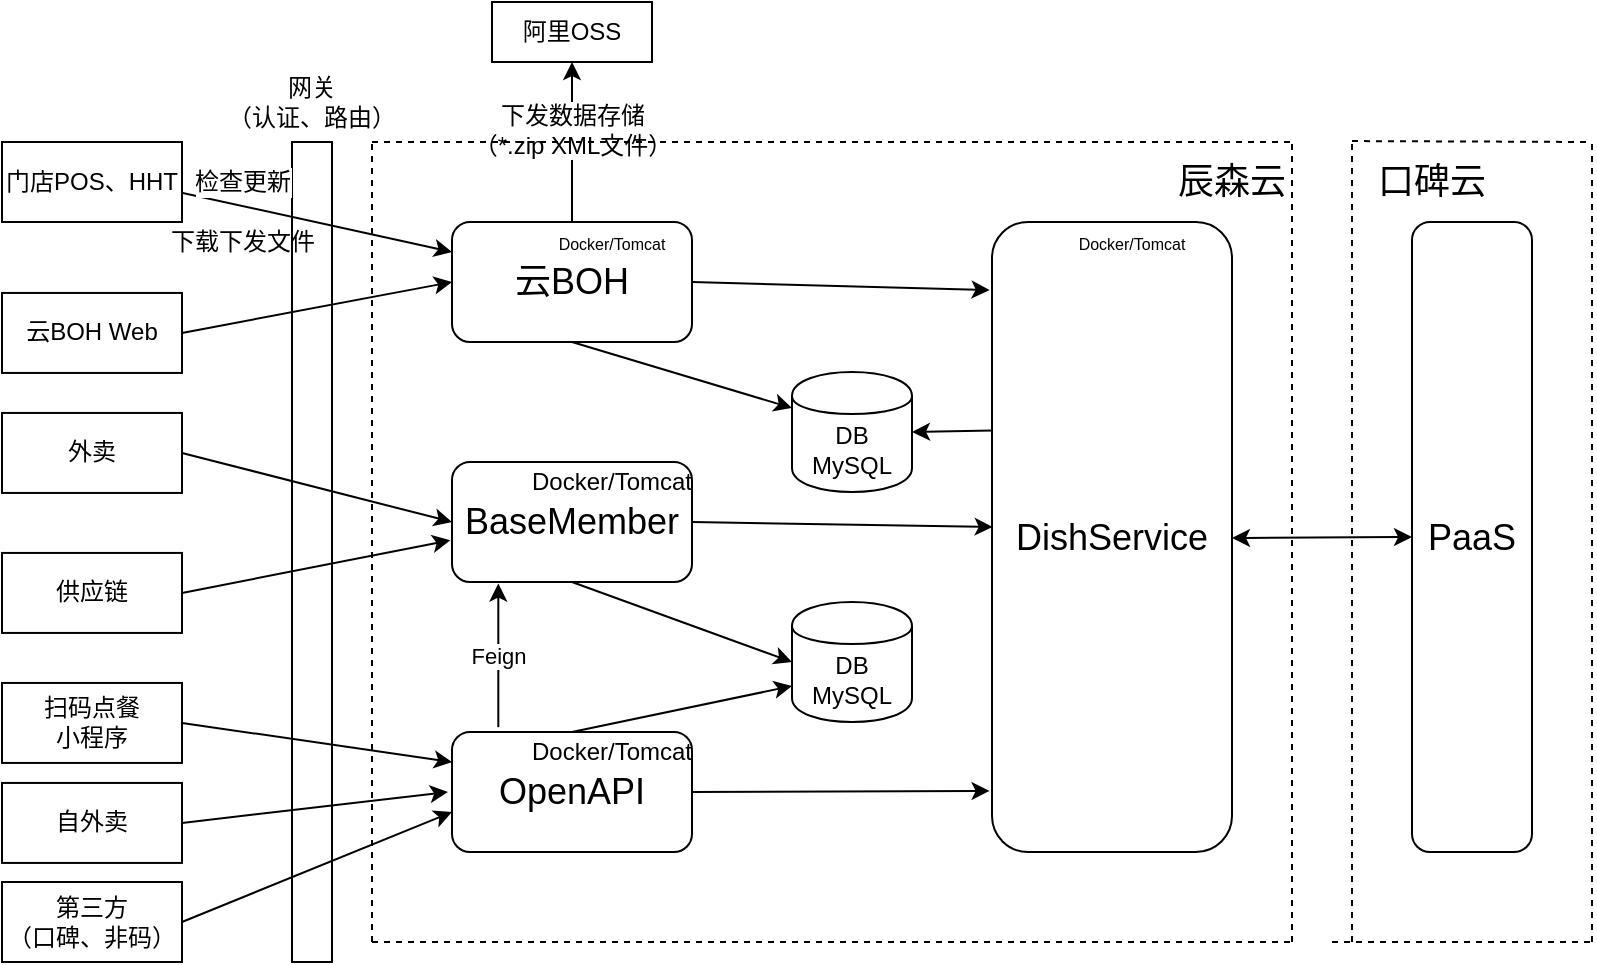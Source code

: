 <mxfile version="12.9.6" type="github">
  <diagram id="JYV548CYXWIpr-VKd4Yt" name="Page-1">
    <mxGraphModel dx="892" dy="498" grid="1" gridSize="10" guides="1" tooltips="1" connect="1" arrows="1" fold="1" page="1" pageScale="1" pageWidth="827" pageHeight="1169" math="0" shadow="0">
      <root>
        <mxCell id="0" />
        <mxCell id="1" parent="0" />
        <mxCell id="UL94JRI4lYugeWnxYpsU-2" value="DB&lt;br&gt;MySQL" style="shape=cylinder;whiteSpace=wrap;html=1;boundedLbl=1;backgroundOutline=1;" parent="1" vertex="1">
          <mxGeometry x="500" y="335" width="60" height="60" as="geometry" />
        </mxCell>
        <mxCell id="UL94JRI4lYugeWnxYpsU-19" value="&lt;font style=&quot;font-size: 18px&quot;&gt;BaseMember&lt;/font&gt;" style="rounded=1;whiteSpace=wrap;html=1;" parent="1" vertex="1">
          <mxGeometry x="330" y="265" width="120" height="60" as="geometry" />
        </mxCell>
        <mxCell id="UL94JRI4lYugeWnxYpsU-20" value="&lt;font style=&quot;font-size: 18px&quot;&gt;OpenAPI&lt;/font&gt;" style="rounded=1;whiteSpace=wrap;html=1;" parent="1" vertex="1">
          <mxGeometry x="330" y="400" width="120" height="60" as="geometry" />
        </mxCell>
        <mxCell id="UL94JRI4lYugeWnxYpsU-21" value="" style="endArrow=classic;html=1;exitX=0.25;exitY=0;exitDx=0;exitDy=0;entryX=0;entryY=0.7;entryDx=0;entryDy=0;" parent="1" source="UL94JRI4lYugeWnxYpsU-25" target="UL94JRI4lYugeWnxYpsU-2" edge="1">
          <mxGeometry width="50" height="50" relative="1" as="geometry">
            <mxPoint x="550" y="375" as="sourcePoint" />
            <mxPoint x="600" y="325" as="targetPoint" />
          </mxGeometry>
        </mxCell>
        <mxCell id="UL94JRI4lYugeWnxYpsU-22" value="" style="endArrow=classic;html=1;exitX=0.5;exitY=1;exitDx=0;exitDy=0;entryX=0;entryY=0.5;entryDx=0;entryDy=0;" parent="1" source="UL94JRI4lYugeWnxYpsU-19" target="UL94JRI4lYugeWnxYpsU-2" edge="1">
          <mxGeometry width="50" height="50" relative="1" as="geometry">
            <mxPoint x="550" y="375" as="sourcePoint" />
            <mxPoint x="600" y="325" as="targetPoint" />
          </mxGeometry>
        </mxCell>
        <mxCell id="UL94JRI4lYugeWnxYpsU-23" value="Feign" style="endArrow=classic;html=1;exitX=0.193;exitY=-0.04;exitDx=0;exitDy=0;exitPerimeter=0;entryX=0.193;entryY=1.013;entryDx=0;entryDy=0;entryPerimeter=0;" parent="1" source="UL94JRI4lYugeWnxYpsU-20" target="UL94JRI4lYugeWnxYpsU-19" edge="1">
          <mxGeometry width="50" height="50" relative="1" as="geometry">
            <mxPoint x="550" y="375" as="sourcePoint" />
            <mxPoint x="600" y="325" as="targetPoint" />
          </mxGeometry>
        </mxCell>
        <mxCell id="UL94JRI4lYugeWnxYpsU-24" value="Docker/Tomcat" style="text;html=1;strokeColor=none;fillColor=none;align=center;verticalAlign=middle;whiteSpace=wrap;rounded=0;" parent="1" vertex="1">
          <mxGeometry x="370" y="265" width="80" height="20" as="geometry" />
        </mxCell>
        <mxCell id="UL94JRI4lYugeWnxYpsU-25" value="Docker/Tomcat" style="text;html=1;strokeColor=none;fillColor=none;align=center;verticalAlign=middle;whiteSpace=wrap;rounded=0;" parent="1" vertex="1">
          <mxGeometry x="370" y="400" width="80" height="20" as="geometry" />
        </mxCell>
        <mxCell id="UL94JRI4lYugeWnxYpsU-26" value="阿里OSS" style="rounded=0;whiteSpace=wrap;html=1;" parent="1" vertex="1">
          <mxGeometry x="350" y="35" width="80" height="30" as="geometry" />
        </mxCell>
        <mxCell id="UL94JRI4lYugeWnxYpsU-27" value="外卖" style="rounded=0;whiteSpace=wrap;html=1;" parent="1" vertex="1">
          <mxGeometry x="105" y="240.47" width="90" height="40" as="geometry" />
        </mxCell>
        <mxCell id="UL94JRI4lYugeWnxYpsU-28" value="供应链" style="rounded=0;whiteSpace=wrap;html=1;" parent="1" vertex="1">
          <mxGeometry x="105" y="310.47" width="90" height="40" as="geometry" />
        </mxCell>
        <mxCell id="UL94JRI4lYugeWnxYpsU-29" value="扫码点餐&lt;br&gt;小程序" style="rounded=0;whiteSpace=wrap;html=1;" parent="1" vertex="1">
          <mxGeometry x="105" y="375.47" width="90" height="40" as="geometry" />
        </mxCell>
        <mxCell id="UL94JRI4lYugeWnxYpsU-30" value="自外卖" style="rounded=0;whiteSpace=wrap;html=1;" parent="1" vertex="1">
          <mxGeometry x="105" y="425.47" width="90" height="40" as="geometry" />
        </mxCell>
        <mxCell id="UL94JRI4lYugeWnxYpsU-31" value="" style="rounded=0;whiteSpace=wrap;html=1;" parent="1" vertex="1">
          <mxGeometry x="250" y="105" width="20" height="410" as="geometry" />
        </mxCell>
        <mxCell id="UL94JRI4lYugeWnxYpsU-32" value="网关&lt;br&gt;（认证、路由）" style="text;html=1;strokeColor=none;fillColor=none;align=center;verticalAlign=middle;whiteSpace=wrap;rounded=0;" parent="1" vertex="1">
          <mxGeometry x="215" y="75" width="90" height="20" as="geometry" />
        </mxCell>
        <mxCell id="UL94JRI4lYugeWnxYpsU-33" value="" style="endArrow=classic;html=1;exitX=1;exitY=0.5;exitDx=0;exitDy=0;entryX=0;entryY=0.5;entryDx=0;entryDy=0;" parent="1" source="UL94JRI4lYugeWnxYpsU-27" target="UL94JRI4lYugeWnxYpsU-19" edge="1">
          <mxGeometry width="50" height="50" relative="1" as="geometry">
            <mxPoint x="550" y="335" as="sourcePoint" />
            <mxPoint x="600" y="285" as="targetPoint" />
          </mxGeometry>
        </mxCell>
        <mxCell id="UL94JRI4lYugeWnxYpsU-34" value="" style="endArrow=classic;html=1;exitX=1;exitY=0.5;exitDx=0;exitDy=0;entryX=-0.007;entryY=0.653;entryDx=0;entryDy=0;entryPerimeter=0;" parent="1" source="UL94JRI4lYugeWnxYpsU-28" target="UL94JRI4lYugeWnxYpsU-19" edge="1">
          <mxGeometry width="50" height="50" relative="1" as="geometry">
            <mxPoint x="550" y="335" as="sourcePoint" />
            <mxPoint x="320" y="235" as="targetPoint" />
          </mxGeometry>
        </mxCell>
        <mxCell id="UL94JRI4lYugeWnxYpsU-35" value="" style="endArrow=classic;html=1;exitX=1;exitY=0.5;exitDx=0;exitDy=0;entryX=0;entryY=0.25;entryDx=0;entryDy=0;" parent="1" source="UL94JRI4lYugeWnxYpsU-29" target="UL94JRI4lYugeWnxYpsU-20" edge="1">
          <mxGeometry width="50" height="50" relative="1" as="geometry">
            <mxPoint x="550" y="335" as="sourcePoint" />
            <mxPoint x="600" y="285" as="targetPoint" />
          </mxGeometry>
        </mxCell>
        <mxCell id="UL94JRI4lYugeWnxYpsU-36" value="" style="endArrow=classic;html=1;exitX=1;exitY=0.5;exitDx=0;exitDy=0;" parent="1" source="UL94JRI4lYugeWnxYpsU-30" edge="1">
          <mxGeometry width="50" height="50" relative="1" as="geometry">
            <mxPoint x="550" y="335" as="sourcePoint" />
            <mxPoint x="328" y="430" as="targetPoint" />
          </mxGeometry>
        </mxCell>
        <mxCell id="UL94JRI4lYugeWnxYpsU-37" value="" style="endArrow=none;dashed=1;html=1;" parent="1" edge="1">
          <mxGeometry width="50" height="50" relative="1" as="geometry">
            <mxPoint x="290" y="505" as="sourcePoint" />
            <mxPoint x="290" y="105" as="targetPoint" />
          </mxGeometry>
        </mxCell>
        <mxCell id="UL94JRI4lYugeWnxYpsU-39" value="" style="endArrow=none;dashed=1;html=1;" parent="1" edge="1">
          <mxGeometry width="50" height="50" relative="1" as="geometry">
            <mxPoint x="750" y="505" as="sourcePoint" />
            <mxPoint x="750" y="105" as="targetPoint" />
          </mxGeometry>
        </mxCell>
        <mxCell id="UL94JRI4lYugeWnxYpsU-40" value="" style="endArrow=none;dashed=1;html=1;" parent="1" edge="1">
          <mxGeometry width="50" height="50" relative="1" as="geometry">
            <mxPoint x="290" y="505" as="sourcePoint" />
            <mxPoint x="750" y="505" as="targetPoint" />
          </mxGeometry>
        </mxCell>
        <mxCell id="UL94JRI4lYugeWnxYpsU-51" value="&lt;font style=&quot;font-size: 18px&quot;&gt;云BOH&lt;/font&gt;" style="rounded=1;whiteSpace=wrap;html=1;" parent="1" vertex="1">
          <mxGeometry x="330" y="145" width="120" height="60" as="geometry" />
        </mxCell>
        <mxCell id="UL94JRI4lYugeWnxYpsU-52" value="&lt;font style=&quot;font-size: 8px&quot;&gt;Docker/Tomcat&lt;/font&gt;" style="text;html=1;strokeColor=none;fillColor=none;align=center;verticalAlign=middle;whiteSpace=wrap;rounded=0;shadow=1;" parent="1" vertex="1">
          <mxGeometry x="370" y="145" width="80" height="20" as="geometry" />
        </mxCell>
        <mxCell id="UL94JRI4lYugeWnxYpsU-53" value="云BOH Web" style="rounded=0;whiteSpace=wrap;html=1;" parent="1" vertex="1">
          <mxGeometry x="105" y="180.47" width="90" height="40" as="geometry" />
        </mxCell>
        <mxCell id="UL94JRI4lYugeWnxYpsU-54" value="" style="endArrow=classic;html=1;entryX=0;entryY=0.5;entryDx=0;entryDy=0;exitX=1;exitY=0.5;exitDx=0;exitDy=0;" parent="1" source="UL94JRI4lYugeWnxYpsU-53" target="UL94JRI4lYugeWnxYpsU-51" edge="1">
          <mxGeometry width="50" height="50" relative="1" as="geometry">
            <mxPoint x="450" y="335" as="sourcePoint" />
            <mxPoint x="500" y="285" as="targetPoint" />
          </mxGeometry>
        </mxCell>
        <mxCell id="UL94JRI4lYugeWnxYpsU-55" value="DB&lt;br&gt;MySQL" style="shape=cylinder;whiteSpace=wrap;html=1;boundedLbl=1;backgroundOutline=1;" parent="1" vertex="1">
          <mxGeometry x="500" y="220" width="60" height="60" as="geometry" />
        </mxCell>
        <mxCell id="UL94JRI4lYugeWnxYpsU-56" value="" style="endArrow=classic;html=1;entryX=0;entryY=0.3;entryDx=0;entryDy=0;exitX=0.5;exitY=1;exitDx=0;exitDy=0;" parent="1" source="UL94JRI4lYugeWnxYpsU-51" target="UL94JRI4lYugeWnxYpsU-55" edge="1">
          <mxGeometry width="50" height="50" relative="1" as="geometry">
            <mxPoint x="450" y="335" as="sourcePoint" />
            <mxPoint x="500" y="285" as="targetPoint" />
          </mxGeometry>
        </mxCell>
        <mxCell id="UL94JRI4lYugeWnxYpsU-57" value="&lt;span style=&quot;font-size: 18px&quot;&gt;DishService&lt;/span&gt;" style="rounded=1;whiteSpace=wrap;html=1;" parent="1" vertex="1">
          <mxGeometry x="600" y="145" width="120" height="315" as="geometry" />
        </mxCell>
        <mxCell id="UL94JRI4lYugeWnxYpsU-58" value="&lt;font style=&quot;font-size: 8px&quot;&gt;Docker/Tomcat&lt;/font&gt;" style="text;html=1;strokeColor=none;fillColor=none;align=center;verticalAlign=middle;whiteSpace=wrap;rounded=0;shadow=1;" parent="1" vertex="1">
          <mxGeometry x="630" y="145" width="80" height="20" as="geometry" />
        </mxCell>
        <mxCell id="UL94JRI4lYugeWnxYpsU-59" value="" style="endArrow=classic;html=1;entryX=-0.01;entryY=0.108;entryDx=0;entryDy=0;entryPerimeter=0;exitX=1;exitY=0.5;exitDx=0;exitDy=0;" parent="1" source="UL94JRI4lYugeWnxYpsU-51" target="UL94JRI4lYugeWnxYpsU-57" edge="1">
          <mxGeometry width="50" height="50" relative="1" as="geometry">
            <mxPoint x="450" y="335" as="sourcePoint" />
            <mxPoint x="500" y="285" as="targetPoint" />
          </mxGeometry>
        </mxCell>
        <mxCell id="UL94JRI4lYugeWnxYpsU-60" value="" style="endArrow=classic;html=1;entryX=0.003;entryY=0.484;entryDx=0;entryDy=0;exitX=1;exitY=0.5;exitDx=0;exitDy=0;entryPerimeter=0;" parent="1" source="UL94JRI4lYugeWnxYpsU-19" target="UL94JRI4lYugeWnxYpsU-57" edge="1">
          <mxGeometry width="50" height="50" relative="1" as="geometry">
            <mxPoint x="450" y="335" as="sourcePoint" />
            <mxPoint x="500" y="285" as="targetPoint" />
          </mxGeometry>
        </mxCell>
        <mxCell id="UL94JRI4lYugeWnxYpsU-61" value="" style="endArrow=classic;html=1;entryX=-0.01;entryY=0.903;entryDx=0;entryDy=0;entryPerimeter=0;exitX=1;exitY=0.5;exitDx=0;exitDy=0;" parent="1" source="UL94JRI4lYugeWnxYpsU-20" target="UL94JRI4lYugeWnxYpsU-57" edge="1">
          <mxGeometry width="50" height="50" relative="1" as="geometry">
            <mxPoint x="450" y="335" as="sourcePoint" />
            <mxPoint x="500" y="285" as="targetPoint" />
          </mxGeometry>
        </mxCell>
        <mxCell id="UL94JRI4lYugeWnxYpsU-62" value="&lt;font style=&quot;font-size: 18px&quot;&gt;辰森云&lt;/font&gt;" style="text;html=1;strokeColor=none;fillColor=none;align=center;verticalAlign=middle;whiteSpace=wrap;rounded=0;" parent="1" vertex="1">
          <mxGeometry x="690" y="114.53" width="60" height="20" as="geometry" />
        </mxCell>
        <mxCell id="UL94JRI4lYugeWnxYpsU-72" value="" style="endArrow=none;dashed=1;html=1;" parent="1" edge="1">
          <mxGeometry width="50" height="50" relative="1" as="geometry">
            <mxPoint x="780" y="505" as="sourcePoint" />
            <mxPoint x="780" y="104.53" as="targetPoint" />
          </mxGeometry>
        </mxCell>
        <mxCell id="UL94JRI4lYugeWnxYpsU-73" value="" style="endArrow=none;dashed=1;html=1;" parent="1" edge="1">
          <mxGeometry width="50" height="50" relative="1" as="geometry">
            <mxPoint x="780" y="104.53" as="sourcePoint" />
            <mxPoint x="900" y="105" as="targetPoint" />
          </mxGeometry>
        </mxCell>
        <mxCell id="UL94JRI4lYugeWnxYpsU-74" value="" style="endArrow=none;dashed=1;html=1;" parent="1" edge="1">
          <mxGeometry width="50" height="50" relative="1" as="geometry">
            <mxPoint x="900" y="505" as="sourcePoint" />
            <mxPoint x="900" y="105" as="targetPoint" />
          </mxGeometry>
        </mxCell>
        <mxCell id="UL94JRI4lYugeWnxYpsU-75" value="" style="endArrow=none;dashed=1;html=1;" parent="1" edge="1">
          <mxGeometry width="50" height="50" relative="1" as="geometry">
            <mxPoint x="770" y="505" as="sourcePoint" />
            <mxPoint x="900" y="505" as="targetPoint" />
          </mxGeometry>
        </mxCell>
        <mxCell id="UL94JRI4lYugeWnxYpsU-76" value="&lt;font style=&quot;font-size: 18px&quot;&gt;口碑云&lt;/font&gt;" style="text;html=1;strokeColor=none;fillColor=none;align=center;verticalAlign=middle;whiteSpace=wrap;rounded=0;" parent="1" vertex="1">
          <mxGeometry x="790" y="114.53" width="60" height="20" as="geometry" />
        </mxCell>
        <mxCell id="UL94JRI4lYugeWnxYpsU-77" value="&lt;span style=&quot;font-size: 18px&quot;&gt;PaaS&lt;/span&gt;" style="rounded=1;whiteSpace=wrap;html=1;" parent="1" vertex="1">
          <mxGeometry x="810" y="145" width="60" height="315" as="geometry" />
        </mxCell>
        <mxCell id="UL94JRI4lYugeWnxYpsU-81" value="" style="endArrow=classic;html=1;entryX=0.5;entryY=1;entryDx=0;entryDy=0;" parent="1" target="UL94JRI4lYugeWnxYpsU-26" edge="1">
          <mxGeometry width="50" height="50" relative="1" as="geometry">
            <mxPoint x="390" y="145" as="sourcePoint" />
            <mxPoint x="435" y="95" as="targetPoint" />
          </mxGeometry>
        </mxCell>
        <mxCell id="UL94JRI4lYugeWnxYpsU-82" value="下发数据存储&lt;br&gt;（*.zip XML文件）" style="text;html=1;align=center;verticalAlign=middle;resizable=0;points=[];labelBackgroundColor=#ffffff;" parent="UL94JRI4lYugeWnxYpsU-81" vertex="1" connectable="0">
          <mxGeometry x="0.086" y="-2" relative="1" as="geometry">
            <mxPoint x="-2" y="-2.4" as="offset" />
          </mxGeometry>
        </mxCell>
        <mxCell id="UL94JRI4lYugeWnxYpsU-38" value="" style="endArrow=none;dashed=1;html=1;" parent="1" edge="1">
          <mxGeometry width="50" height="50" relative="1" as="geometry">
            <mxPoint x="290" y="105" as="sourcePoint" />
            <mxPoint x="750" y="105" as="targetPoint" />
          </mxGeometry>
        </mxCell>
        <mxCell id="UL94JRI4lYugeWnxYpsU-84" value="门店POS、HHT" style="rounded=0;whiteSpace=wrap;html=1;" parent="1" vertex="1">
          <mxGeometry x="105" y="105" width="90" height="40" as="geometry" />
        </mxCell>
        <mxCell id="UL94JRI4lYugeWnxYpsU-90" value="" style="endArrow=classic;html=1;entryX=1;entryY=0.5;entryDx=0;entryDy=0;exitX=0.003;exitY=0.331;exitDx=0;exitDy=0;exitPerimeter=0;" parent="1" source="UL94JRI4lYugeWnxYpsU-57" target="UL94JRI4lYugeWnxYpsU-55" edge="1">
          <mxGeometry width="50" height="50" relative="1" as="geometry">
            <mxPoint x="520" y="325" as="sourcePoint" />
            <mxPoint x="570" y="275" as="targetPoint" />
          </mxGeometry>
        </mxCell>
        <mxCell id="UL94JRI4lYugeWnxYpsU-91" value="" style="endArrow=classic;html=1;exitX=1.004;exitY=0.637;exitDx=0;exitDy=0;entryX=0;entryY=0.25;entryDx=0;entryDy=0;exitPerimeter=0;" parent="1" source="UL94JRI4lYugeWnxYpsU-84" target="UL94JRI4lYugeWnxYpsU-51" edge="1">
          <mxGeometry width="50" height="50" relative="1" as="geometry">
            <mxPoint x="520" y="295" as="sourcePoint" />
            <mxPoint x="570" y="245" as="targetPoint" />
          </mxGeometry>
        </mxCell>
        <mxCell id="UL94JRI4lYugeWnxYpsU-92" value="检查更新" style="text;html=1;align=center;verticalAlign=middle;resizable=0;points=[];labelBackgroundColor=#ffffff;" parent="UL94JRI4lYugeWnxYpsU-91" vertex="1" connectable="0">
          <mxGeometry x="0.418" y="2" relative="1" as="geometry">
            <mxPoint x="-66.12" y="-24.43" as="offset" />
          </mxGeometry>
        </mxCell>
        <mxCell id="UL94JRI4lYugeWnxYpsU-93" value="" style="endArrow=classic;startArrow=classic;html=1;entryX=0;entryY=0.5;entryDx=0;entryDy=0;" parent="1" target="UL94JRI4lYugeWnxYpsU-77" edge="1">
          <mxGeometry width="50" height="50" relative="1" as="geometry">
            <mxPoint x="720" y="303" as="sourcePoint" />
            <mxPoint x="540" y="250" as="targetPoint" />
          </mxGeometry>
        </mxCell>
        <mxCell id="wgqTB2I-rhBlH_zggTSz-1" value="下载下发文件" style="text;html=1;align=center;verticalAlign=middle;resizable=0;points=[];autosize=1;" vertex="1" parent="1">
          <mxGeometry x="180" y="145" width="90" height="20" as="geometry" />
        </mxCell>
        <mxCell id="wgqTB2I-rhBlH_zggTSz-2" value="第三方&lt;br&gt;（口碑、非码）" style="rounded=0;whiteSpace=wrap;html=1;" vertex="1" parent="1">
          <mxGeometry x="105" y="475" width="90" height="40" as="geometry" />
        </mxCell>
        <mxCell id="wgqTB2I-rhBlH_zggTSz-3" value="" style="endArrow=classic;html=1;exitX=1;exitY=0.5;exitDx=0;exitDy=0;" edge="1" parent="1" source="wgqTB2I-rhBlH_zggTSz-2">
          <mxGeometry width="50" height="50" relative="1" as="geometry">
            <mxPoint x="205" y="455.47" as="sourcePoint" />
            <mxPoint x="330" y="440" as="targetPoint" />
          </mxGeometry>
        </mxCell>
      </root>
    </mxGraphModel>
  </diagram>
</mxfile>
